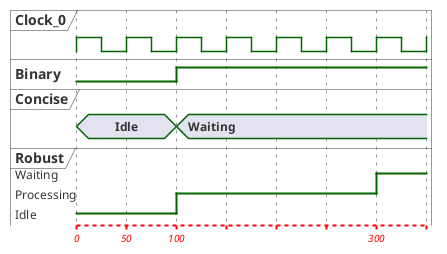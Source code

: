 {
  "sha1": "43khnvw6xwahyusixzumryie7n052ra",
  "insertion": {
    "when": "2024-05-30T20:48:20.414Z",
    "url": "https://forum.plantuml.net/15936/timing-style-allow-all-style-for-timeline-on-timing-diagram",
    "user": "plantuml@gmail.com"
  }
}
@startuml
<style>
timingDiagram {
  timeline {
    FontColor red
    FontSize 10
    FontStyle italic
    LineColor red
    LineThickness 2
    LineStyle 4-4
    BackgroundColor pink
  }
}
</style>

clock   "Clock_0"   as C0 with period 50
binary  "Binary"  as B
concise "Concise" as C
robust  "Robust"  as R
@0
C is Idle
R is Idle
@100
B is high
C is Waiting
R is Processing
@300
R is Waiting
@enduml
